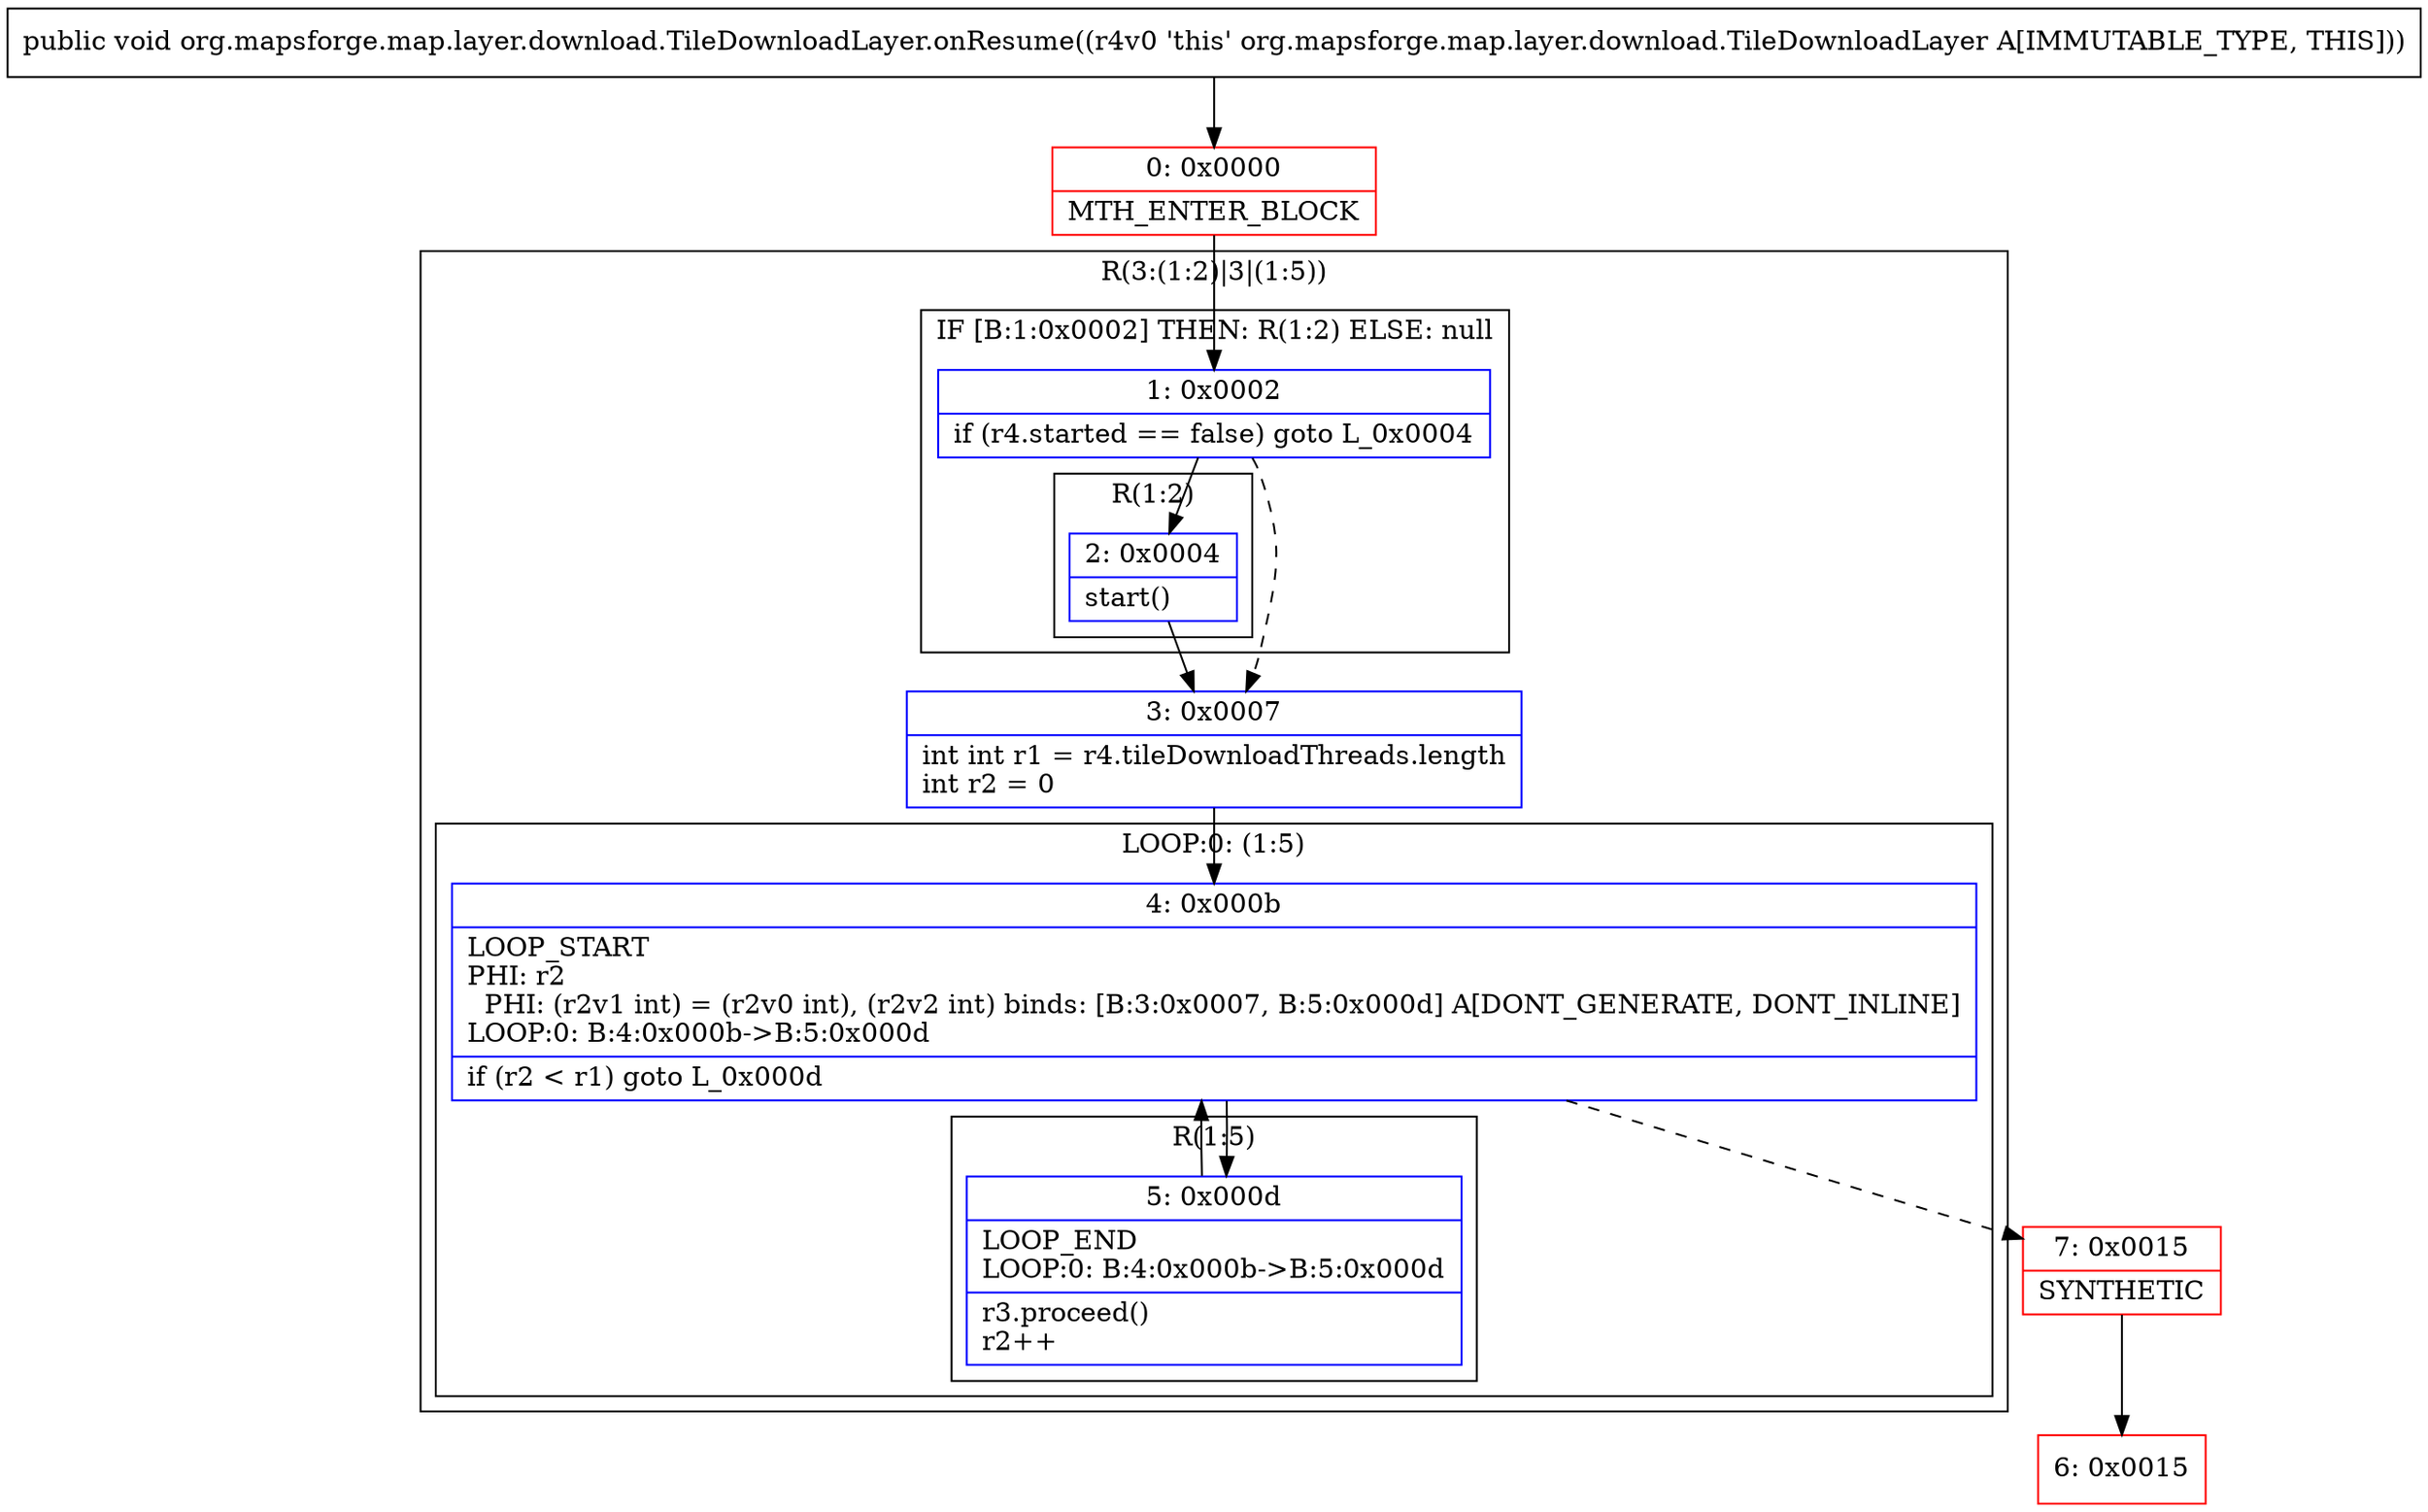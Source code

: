 digraph "CFG fororg.mapsforge.map.layer.download.TileDownloadLayer.onResume()V" {
subgraph cluster_Region_1439082201 {
label = "R(3:(1:2)|3|(1:5))";
node [shape=record,color=blue];
subgraph cluster_IfRegion_218079892 {
label = "IF [B:1:0x0002] THEN: R(1:2) ELSE: null";
node [shape=record,color=blue];
Node_1 [shape=record,label="{1\:\ 0x0002|if (r4.started == false) goto L_0x0004\l}"];
subgraph cluster_Region_1494761341 {
label = "R(1:2)";
node [shape=record,color=blue];
Node_2 [shape=record,label="{2\:\ 0x0004|start()\l}"];
}
}
Node_3 [shape=record,label="{3\:\ 0x0007|int int r1 = r4.tileDownloadThreads.length\lint r2 = 0\l}"];
subgraph cluster_LoopRegion_331150239 {
label = "LOOP:0: (1:5)";
node [shape=record,color=blue];
Node_4 [shape=record,label="{4\:\ 0x000b|LOOP_START\lPHI: r2 \l  PHI: (r2v1 int) = (r2v0 int), (r2v2 int) binds: [B:3:0x0007, B:5:0x000d] A[DONT_GENERATE, DONT_INLINE]\lLOOP:0: B:4:0x000b\-\>B:5:0x000d\l|if (r2 \< r1) goto L_0x000d\l}"];
subgraph cluster_Region_1787830817 {
label = "R(1:5)";
node [shape=record,color=blue];
Node_5 [shape=record,label="{5\:\ 0x000d|LOOP_END\lLOOP:0: B:4:0x000b\-\>B:5:0x000d\l|r3.proceed()\lr2++\l}"];
}
}
}
Node_0 [shape=record,color=red,label="{0\:\ 0x0000|MTH_ENTER_BLOCK\l}"];
Node_6 [shape=record,color=red,label="{6\:\ 0x0015}"];
Node_7 [shape=record,color=red,label="{7\:\ 0x0015|SYNTHETIC\l}"];
MethodNode[shape=record,label="{public void org.mapsforge.map.layer.download.TileDownloadLayer.onResume((r4v0 'this' org.mapsforge.map.layer.download.TileDownloadLayer A[IMMUTABLE_TYPE, THIS])) }"];
MethodNode -> Node_0;
Node_1 -> Node_2;
Node_1 -> Node_3[style=dashed];
Node_2 -> Node_3;
Node_3 -> Node_4;
Node_4 -> Node_5;
Node_4 -> Node_7[style=dashed];
Node_5 -> Node_4;
Node_0 -> Node_1;
Node_7 -> Node_6;
}

